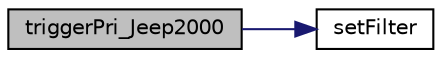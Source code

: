 digraph "triggerPri_Jeep2000"
{
 // LATEX_PDF_SIZE
  edge [fontname="Helvetica",fontsize="10",labelfontname="Helvetica",labelfontsize="10"];
  node [fontname="Helvetica",fontsize="10",shape=record];
  rankdir="LR";
  Node107 [label="triggerPri_Jeep2000",height=0.2,width=0.4,color="black", fillcolor="grey75", style="filled", fontcolor="black",tooltip=" "];
  Node107 -> Node108 [color="midnightblue",fontsize="10",style="solid",fontname="Helvetica"];
  Node108 [label="setFilter",height=0.2,width=0.4,color="black", fillcolor="white", style="filled",URL="$decoders_8ino.html#a7e47fa64b01c6c1908f133f37313b25e",tooltip=" "];
}
